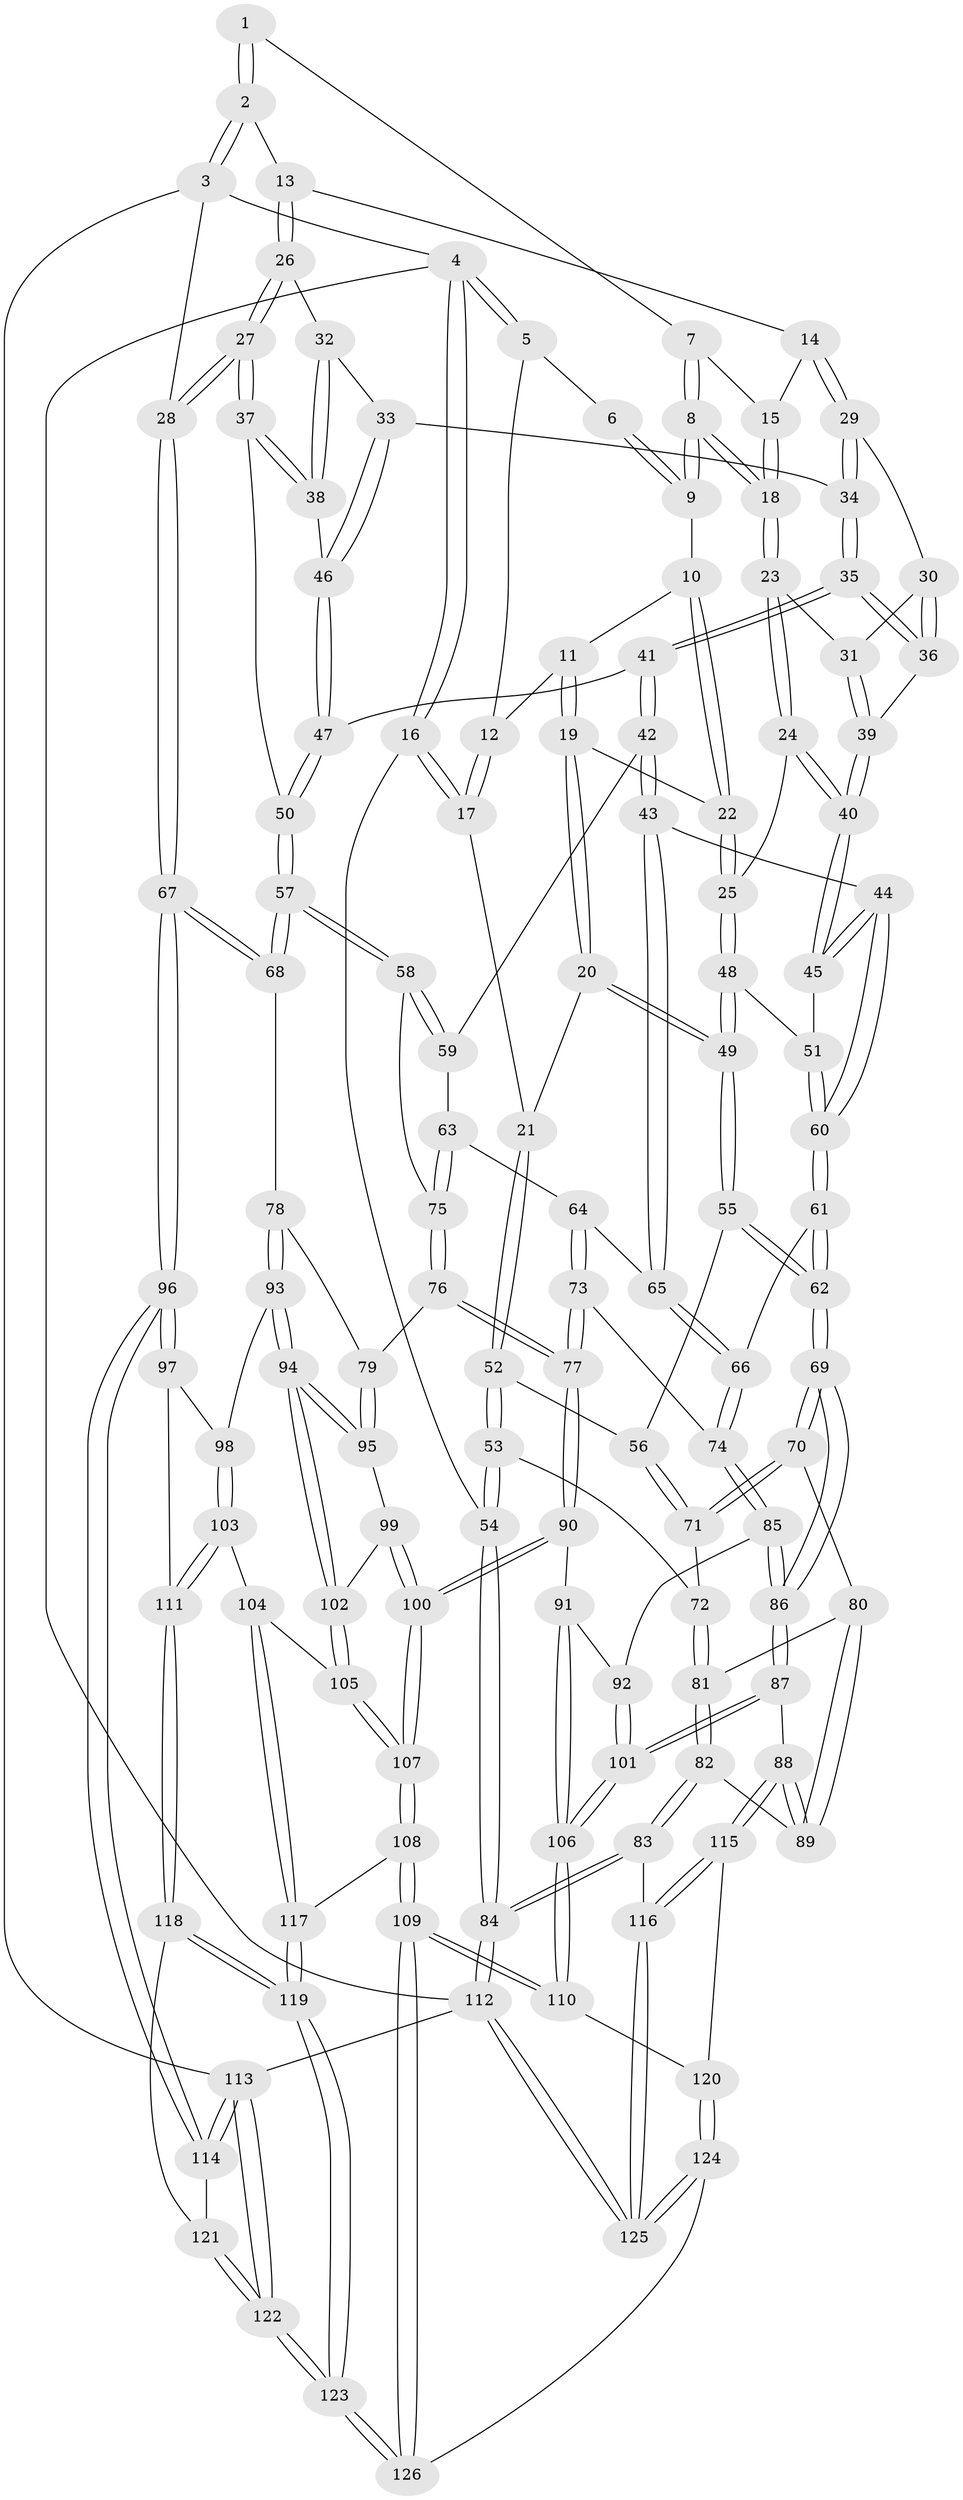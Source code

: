 // Generated by graph-tools (version 1.1) at 2025/03/03/09/25 03:03:27]
// undirected, 126 vertices, 312 edges
graph export_dot {
graph [start="1"]
  node [color=gray90,style=filled];
  1 [pos="+0.5403983055644539+0"];
  2 [pos="+0.7679607080742926+0"];
  3 [pos="+1+0"];
  4 [pos="+0+0"];
  5 [pos="+0.3417840116471134+0"];
  6 [pos="+0.5256555662308166+0"];
  7 [pos="+0.5325387147493522+0.13555799653304176"];
  8 [pos="+0.5138096079343039+0.17833424439087286"];
  9 [pos="+0.4840733194208983+0.14970453711716158"];
  10 [pos="+0.3797275113090172+0.11656691825087888"];
  11 [pos="+0.31152674543471326+0"];
  12 [pos="+0.31088328620307476+0"];
  13 [pos="+0.7708194831899665+0"];
  14 [pos="+0.7637107092628344+0"];
  15 [pos="+0.656103934148659+0.05855429744827022"];
  16 [pos="+0+0.062410395752860476"];
  17 [pos="+0.04608735752557241+0.18977194287715723"];
  18 [pos="+0.5221458519446308+0.19886387421265622"];
  19 [pos="+0.23822998208303126+0.23406754589207227"];
  20 [pos="+0.18789943778823368+0.2660459563990286"];
  21 [pos="+0.143340909012465+0.27822466883722635"];
  22 [pos="+0.3720477135150398+0.23771194946847443"];
  23 [pos="+0.5239482254172031+0.2077206606411871"];
  24 [pos="+0.5083222437691423+0.2391667361882177"];
  25 [pos="+0.41829184339593223+0.290006459319452"];
  26 [pos="+0.9374281649314932+0.1542430728162436"];
  27 [pos="+1+0.29167236777964173"];
  28 [pos="+1+0.2970038895040196"];
  29 [pos="+0.7539195066904538+0.02429571332514401"];
  30 [pos="+0.594610098389398+0.19271874129666333"];
  31 [pos="+0.5489994917567247+0.206297432439295"];
  32 [pos="+0.9339282244737589+0.1600509390914502"];
  33 [pos="+0.8149866933981614+0.24793313799587785"];
  34 [pos="+0.7506848528849086+0.2055967958620905"];
  35 [pos="+0.7424435127658411+0.2164084045729814"];
  36 [pos="+0.6635483265620912+0.23926870072781"];
  37 [pos="+0.9081536651823817+0.3480313952571134"];
  38 [pos="+0.8730357925005743+0.29406905297474245"];
  39 [pos="+0.6342915875897052+0.26449649374516104"];
  40 [pos="+0.6008084861206879+0.3341808076064428"];
  41 [pos="+0.7190524641576689+0.34847109701046425"];
  42 [pos="+0.6412585976239872+0.3865746188790977"];
  43 [pos="+0.6277802669235406+0.3881802219240909"];
  44 [pos="+0.6196505970836675+0.38270960102379714"];
  45 [pos="+0.6098169263253144+0.3690056409734392"];
  46 [pos="+0.8495178220930766+0.27797882837874943"];
  47 [pos="+0.7409875160116651+0.3597232274014837"];
  48 [pos="+0.41444064186181395+0.32095611839937743"];
  49 [pos="+0.35944972177647266+0.3770387544252847"];
  50 [pos="+0.8487923560286275+0.4319832731917907"];
  51 [pos="+0.4547829122605991+0.3551844898425432"];
  52 [pos="+0.13996559647104984+0.43235169345880076"];
  53 [pos="+0.053081649891536055+0.5092408174124363"];
  54 [pos="+0+0.5891493000391309"];
  55 [pos="+0.3328450713748813+0.44457120206877876"];
  56 [pos="+0.22266591080570936+0.4591009565469276"];
  57 [pos="+0.8439008546911106+0.5074125945612014"];
  58 [pos="+0.8249979667854785+0.5080634634351381"];
  59 [pos="+0.6991938414513321+0.44173620834241073"];
  60 [pos="+0.4929175942222498+0.448859055331743"];
  61 [pos="+0.46091681158293263+0.5657701368920529"];
  62 [pos="+0.4344775831248694+0.574839626321102"];
  63 [pos="+0.689938416783365+0.5389000042938207"];
  64 [pos="+0.6339247663960382+0.5197684797699454"];
  65 [pos="+0.613504527965814+0.5109559174527435"];
  66 [pos="+0.5215728131467399+0.572008895967293"];
  67 [pos="+1+0.6046217497028262"];
  68 [pos="+0.8944457475405477+0.5830872826621631"];
  69 [pos="+0.4138672926203454+0.6081054390783084"];
  70 [pos="+0.3272405684876591+0.6326928059622977"];
  71 [pos="+0.24789487543230335+0.5600903716053611"];
  72 [pos="+0.18443149006284185+0.6122202751194644"];
  73 [pos="+0.6519250134826801+0.663389466663585"];
  74 [pos="+0.5783404055441427+0.6344888272623478"];
  75 [pos="+0.6967096522223509+0.5424217162701415"];
  76 [pos="+0.6855242166789455+0.674602804245811"];
  77 [pos="+0.6812336973365516+0.6773824276678836"];
  78 [pos="+0.885557443933904+0.5968647785911166"];
  79 [pos="+0.7468041311458857+0.6695427729634644"];
  80 [pos="+0.31392352419023595+0.6445390412042366"];
  81 [pos="+0.21561504137460094+0.6937219011661915"];
  82 [pos="+0.17405963133425123+0.7636784649034929"];
  83 [pos="+0.08825653508675163+0.8278901143753225"];
  84 [pos="+0+0.8621889171607453"];
  85 [pos="+0.5477822516182719+0.7343155577478562"];
  86 [pos="+0.44244221758139246+0.7397865136434567"];
  87 [pos="+0.42927248009723135+0.7861163530482438"];
  88 [pos="+0.3827177110674692+0.819790774284113"];
  89 [pos="+0.32546734716906167+0.7855139854186679"];
  90 [pos="+0.6651807916411075+0.7471899834983455"];
  91 [pos="+0.6253286746597081+0.7623604751524087"];
  92 [pos="+0.5559398375415633+0.7407427983922741"];
  93 [pos="+0.8737801173091925+0.7471271180824388"];
  94 [pos="+0.8426062026704261+0.7647652182653946"];
  95 [pos="+0.7852120600726227+0.7515785492646635"];
  96 [pos="+1+0.6658681924115037"];
  97 [pos="+0.9436384459977726+0.7856910704810712"];
  98 [pos="+0.8800232836527826+0.7531470311385761"];
  99 [pos="+0.7655584922324876+0.7685729870817996"];
  100 [pos="+0.7109904555181386+0.8112766867644454"];
  101 [pos="+0.5361529029395319+0.8634416161262539"];
  102 [pos="+0.8170234270648855+0.8194559850397672"];
  103 [pos="+0.8819228625142806+0.8488884830604754"];
  104 [pos="+0.8142451415937708+0.851974936836407"];
  105 [pos="+0.8072531188614506+0.8422305400602085"];
  106 [pos="+0.5563416766930153+0.885770886635196"];
  107 [pos="+0.7153295974461662+0.8290817656465684"];
  108 [pos="+0.6728915946649283+0.9250344061332487"];
  109 [pos="+0.621221675303946+0.9997939847443156"];
  110 [pos="+0.5766001794242253+0.9470210392514955"];
  111 [pos="+0.9397686369840846+0.8892629252327632"];
  112 [pos="+0+1"];
  113 [pos="+1+1"];
  114 [pos="+1+0.8559905606970115"];
  115 [pos="+0.3588916589026916+0.8932665258396788"];
  116 [pos="+0.27300286355891096+0.9339978393073088"];
  117 [pos="+0.8186697462169072+0.8975009183234312"];
  118 [pos="+0.942593588755968+0.8956135662624631"];
  119 [pos="+0.8673666465342538+0.9836149078126987"];
  120 [pos="+0.3996614676750032+0.9298940527970775"];
  121 [pos="+0.994252961642593+0.8989017547822999"];
  122 [pos="+0.94524381086325+1"];
  123 [pos="+0.8047869833799497+1"];
  124 [pos="+0.42730917500959603+1"];
  125 [pos="+0.2828015568607094+1"];
  126 [pos="+0.6569995141374261+1"];
  1 -- 2;
  1 -- 2;
  1 -- 7;
  2 -- 3;
  2 -- 3;
  2 -- 13;
  3 -- 4;
  3 -- 28;
  3 -- 113;
  4 -- 5;
  4 -- 5;
  4 -- 16;
  4 -- 16;
  4 -- 112;
  5 -- 6;
  5 -- 12;
  6 -- 9;
  6 -- 9;
  7 -- 8;
  7 -- 8;
  7 -- 15;
  8 -- 9;
  8 -- 9;
  8 -- 18;
  8 -- 18;
  9 -- 10;
  10 -- 11;
  10 -- 22;
  10 -- 22;
  11 -- 12;
  11 -- 19;
  11 -- 19;
  12 -- 17;
  12 -- 17;
  13 -- 14;
  13 -- 26;
  13 -- 26;
  14 -- 15;
  14 -- 29;
  14 -- 29;
  15 -- 18;
  15 -- 18;
  16 -- 17;
  16 -- 17;
  16 -- 54;
  17 -- 21;
  18 -- 23;
  18 -- 23;
  19 -- 20;
  19 -- 20;
  19 -- 22;
  20 -- 21;
  20 -- 49;
  20 -- 49;
  21 -- 52;
  21 -- 52;
  22 -- 25;
  22 -- 25;
  23 -- 24;
  23 -- 24;
  23 -- 31;
  24 -- 25;
  24 -- 40;
  24 -- 40;
  25 -- 48;
  25 -- 48;
  26 -- 27;
  26 -- 27;
  26 -- 32;
  27 -- 28;
  27 -- 28;
  27 -- 37;
  27 -- 37;
  28 -- 67;
  28 -- 67;
  29 -- 30;
  29 -- 34;
  29 -- 34;
  30 -- 31;
  30 -- 36;
  30 -- 36;
  31 -- 39;
  31 -- 39;
  32 -- 33;
  32 -- 38;
  32 -- 38;
  33 -- 34;
  33 -- 46;
  33 -- 46;
  34 -- 35;
  34 -- 35;
  35 -- 36;
  35 -- 36;
  35 -- 41;
  35 -- 41;
  36 -- 39;
  37 -- 38;
  37 -- 38;
  37 -- 50;
  38 -- 46;
  39 -- 40;
  39 -- 40;
  40 -- 45;
  40 -- 45;
  41 -- 42;
  41 -- 42;
  41 -- 47;
  42 -- 43;
  42 -- 43;
  42 -- 59;
  43 -- 44;
  43 -- 65;
  43 -- 65;
  44 -- 45;
  44 -- 45;
  44 -- 60;
  44 -- 60;
  45 -- 51;
  46 -- 47;
  46 -- 47;
  47 -- 50;
  47 -- 50;
  48 -- 49;
  48 -- 49;
  48 -- 51;
  49 -- 55;
  49 -- 55;
  50 -- 57;
  50 -- 57;
  51 -- 60;
  51 -- 60;
  52 -- 53;
  52 -- 53;
  52 -- 56;
  53 -- 54;
  53 -- 54;
  53 -- 72;
  54 -- 84;
  54 -- 84;
  55 -- 56;
  55 -- 62;
  55 -- 62;
  56 -- 71;
  56 -- 71;
  57 -- 58;
  57 -- 58;
  57 -- 68;
  57 -- 68;
  58 -- 59;
  58 -- 59;
  58 -- 75;
  59 -- 63;
  60 -- 61;
  60 -- 61;
  61 -- 62;
  61 -- 62;
  61 -- 66;
  62 -- 69;
  62 -- 69;
  63 -- 64;
  63 -- 75;
  63 -- 75;
  64 -- 65;
  64 -- 73;
  64 -- 73;
  65 -- 66;
  65 -- 66;
  66 -- 74;
  66 -- 74;
  67 -- 68;
  67 -- 68;
  67 -- 96;
  67 -- 96;
  68 -- 78;
  69 -- 70;
  69 -- 70;
  69 -- 86;
  69 -- 86;
  70 -- 71;
  70 -- 71;
  70 -- 80;
  71 -- 72;
  72 -- 81;
  72 -- 81;
  73 -- 74;
  73 -- 77;
  73 -- 77;
  74 -- 85;
  74 -- 85;
  75 -- 76;
  75 -- 76;
  76 -- 77;
  76 -- 77;
  76 -- 79;
  77 -- 90;
  77 -- 90;
  78 -- 79;
  78 -- 93;
  78 -- 93;
  79 -- 95;
  79 -- 95;
  80 -- 81;
  80 -- 89;
  80 -- 89;
  81 -- 82;
  81 -- 82;
  82 -- 83;
  82 -- 83;
  82 -- 89;
  83 -- 84;
  83 -- 84;
  83 -- 116;
  84 -- 112;
  84 -- 112;
  85 -- 86;
  85 -- 86;
  85 -- 92;
  86 -- 87;
  86 -- 87;
  87 -- 88;
  87 -- 101;
  87 -- 101;
  88 -- 89;
  88 -- 89;
  88 -- 115;
  88 -- 115;
  90 -- 91;
  90 -- 100;
  90 -- 100;
  91 -- 92;
  91 -- 106;
  91 -- 106;
  92 -- 101;
  92 -- 101;
  93 -- 94;
  93 -- 94;
  93 -- 98;
  94 -- 95;
  94 -- 95;
  94 -- 102;
  94 -- 102;
  95 -- 99;
  96 -- 97;
  96 -- 97;
  96 -- 114;
  96 -- 114;
  97 -- 98;
  97 -- 111;
  98 -- 103;
  98 -- 103;
  99 -- 100;
  99 -- 100;
  99 -- 102;
  100 -- 107;
  100 -- 107;
  101 -- 106;
  101 -- 106;
  102 -- 105;
  102 -- 105;
  103 -- 104;
  103 -- 111;
  103 -- 111;
  104 -- 105;
  104 -- 117;
  104 -- 117;
  105 -- 107;
  105 -- 107;
  106 -- 110;
  106 -- 110;
  107 -- 108;
  107 -- 108;
  108 -- 109;
  108 -- 109;
  108 -- 117;
  109 -- 110;
  109 -- 110;
  109 -- 126;
  109 -- 126;
  110 -- 120;
  111 -- 118;
  111 -- 118;
  112 -- 125;
  112 -- 125;
  112 -- 113;
  113 -- 114;
  113 -- 114;
  113 -- 122;
  113 -- 122;
  114 -- 121;
  115 -- 116;
  115 -- 116;
  115 -- 120;
  116 -- 125;
  116 -- 125;
  117 -- 119;
  117 -- 119;
  118 -- 119;
  118 -- 119;
  118 -- 121;
  119 -- 123;
  119 -- 123;
  120 -- 124;
  120 -- 124;
  121 -- 122;
  121 -- 122;
  122 -- 123;
  122 -- 123;
  123 -- 126;
  123 -- 126;
  124 -- 125;
  124 -- 125;
  124 -- 126;
}
